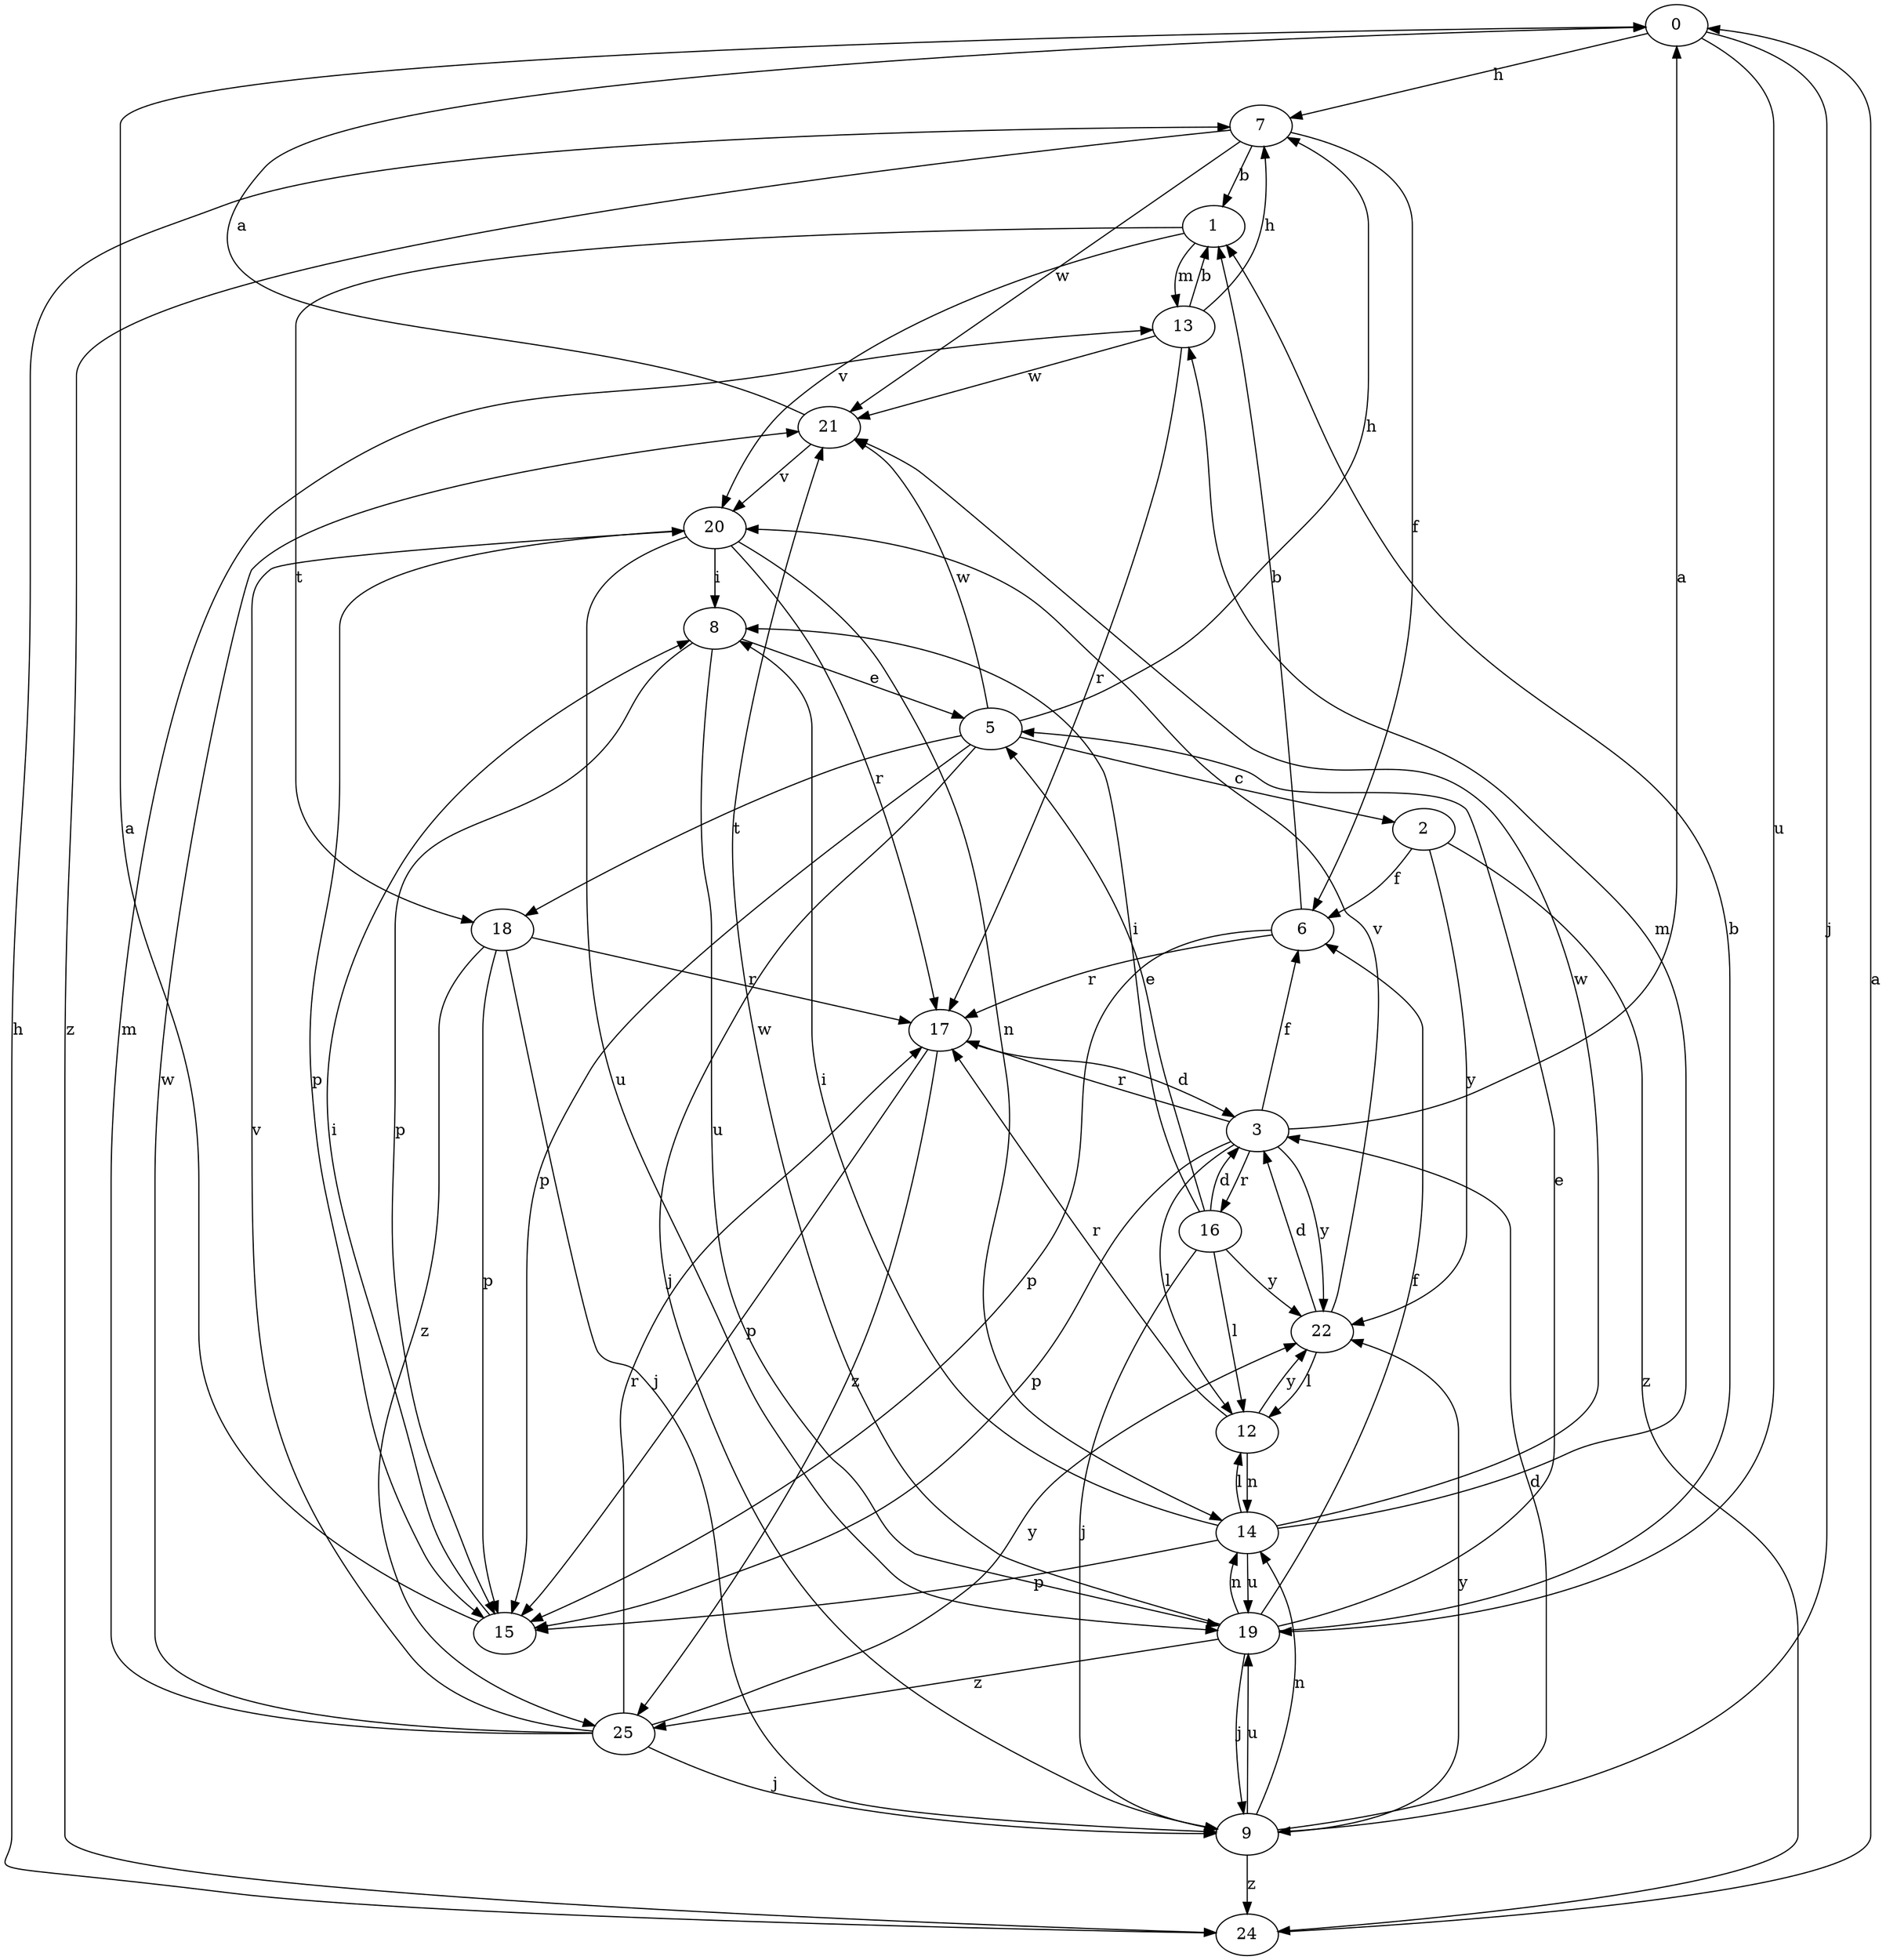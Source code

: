 strict digraph  {
0;
1;
2;
3;
5;
6;
7;
8;
9;
12;
13;
14;
15;
16;
17;
18;
19;
20;
21;
22;
24;
25;
0 -> 7  [label=h];
0 -> 9  [label=j];
0 -> 19  [label=u];
1 -> 13  [label=m];
1 -> 18  [label=t];
1 -> 20  [label=v];
2 -> 6  [label=f];
2 -> 22  [label=y];
2 -> 24  [label=z];
3 -> 0  [label=a];
3 -> 6  [label=f];
3 -> 12  [label=l];
3 -> 15  [label=p];
3 -> 16  [label=r];
3 -> 17  [label=r];
3 -> 22  [label=y];
5 -> 2  [label=c];
5 -> 7  [label=h];
5 -> 9  [label=j];
5 -> 15  [label=p];
5 -> 18  [label=t];
5 -> 21  [label=w];
6 -> 1  [label=b];
6 -> 15  [label=p];
6 -> 17  [label=r];
7 -> 1  [label=b];
7 -> 6  [label=f];
7 -> 21  [label=w];
7 -> 24  [label=z];
8 -> 5  [label=e];
8 -> 15  [label=p];
8 -> 19  [label=u];
9 -> 3  [label=d];
9 -> 14  [label=n];
9 -> 19  [label=u];
9 -> 22  [label=y];
9 -> 24  [label=z];
12 -> 14  [label=n];
12 -> 17  [label=r];
12 -> 22  [label=y];
13 -> 1  [label=b];
13 -> 7  [label=h];
13 -> 17  [label=r];
13 -> 21  [label=w];
14 -> 8  [label=i];
14 -> 12  [label=l];
14 -> 13  [label=m];
14 -> 15  [label=p];
14 -> 19  [label=u];
14 -> 21  [label=w];
15 -> 0  [label=a];
15 -> 8  [label=i];
16 -> 3  [label=d];
16 -> 5  [label=e];
16 -> 8  [label=i];
16 -> 9  [label=j];
16 -> 12  [label=l];
16 -> 22  [label=y];
17 -> 3  [label=d];
17 -> 15  [label=p];
17 -> 25  [label=z];
18 -> 9  [label=j];
18 -> 15  [label=p];
18 -> 17  [label=r];
18 -> 25  [label=z];
19 -> 1  [label=b];
19 -> 5  [label=e];
19 -> 6  [label=f];
19 -> 9  [label=j];
19 -> 14  [label=n];
19 -> 21  [label=w];
19 -> 25  [label=z];
20 -> 8  [label=i];
20 -> 14  [label=n];
20 -> 15  [label=p];
20 -> 17  [label=r];
20 -> 19  [label=u];
21 -> 0  [label=a];
21 -> 20  [label=v];
22 -> 3  [label=d];
22 -> 12  [label=l];
22 -> 20  [label=v];
24 -> 0  [label=a];
24 -> 7  [label=h];
25 -> 9  [label=j];
25 -> 13  [label=m];
25 -> 17  [label=r];
25 -> 20  [label=v];
25 -> 21  [label=w];
25 -> 22  [label=y];
}
